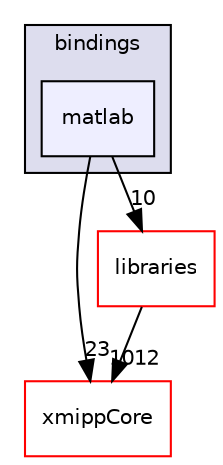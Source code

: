 digraph "xmipp/bindings/matlab" {
  compound=true
  node [ fontsize="10", fontname="Helvetica"];
  edge [ labelfontsize="10", labelfontname="Helvetica"];
  subgraph clusterdir_e45a8bb3eff23f5d45d00bf6032544a6 {
    graph [ bgcolor="#ddddee", pencolor="black", label="bindings" fontname="Helvetica", fontsize="10", URL="dir_e45a8bb3eff23f5d45d00bf6032544a6.html"]
  dir_cb5912e200568757aa538730e4ad0247 [shape=box, label="matlab", style="filled", fillcolor="#eeeeff", pencolor="black", URL="dir_cb5912e200568757aa538730e4ad0247.html"];
  }
  dir_ce4d0d8fc85c2c70612466225bfce71d [shape=box label="xmippCore" fillcolor="white" style="filled" color="red" URL="dir_ce4d0d8fc85c2c70612466225bfce71d.html"];
  dir_29dba3f3840f20df3b04d1972e99046b [shape=box label="libraries" fillcolor="white" style="filled" color="red" URL="dir_29dba3f3840f20df3b04d1972e99046b.html"];
  dir_cb5912e200568757aa538730e4ad0247->dir_ce4d0d8fc85c2c70612466225bfce71d [headlabel="23", labeldistance=1.5 headhref="dir_000257_000259.html"];
  dir_cb5912e200568757aa538730e4ad0247->dir_29dba3f3840f20df3b04d1972e99046b [headlabel="10", labeldistance=1.5 headhref="dir_000257_000042.html"];
  dir_29dba3f3840f20df3b04d1972e99046b->dir_ce4d0d8fc85c2c70612466225bfce71d [headlabel="1012", labeldistance=1.5 headhref="dir_000042_000259.html"];
}
